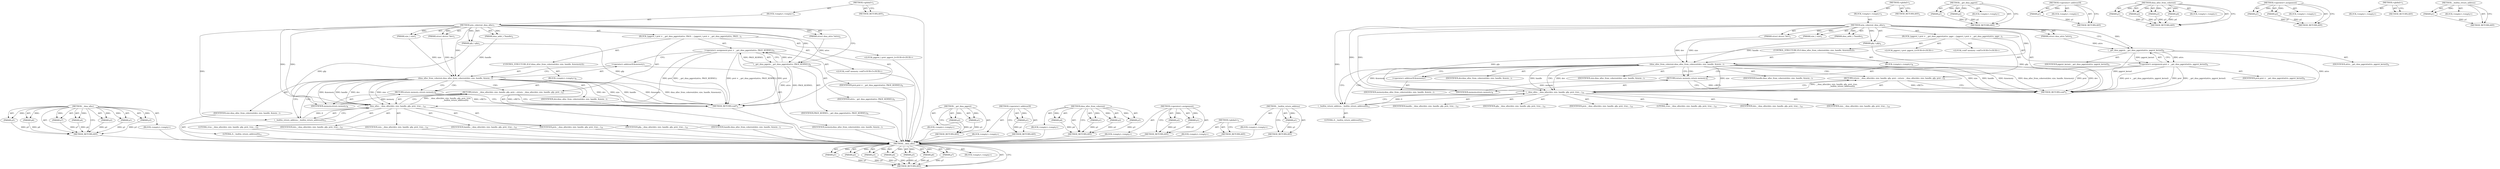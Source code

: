 digraph "__builtin_return_address" {
vulnerable_96 [label=<(METHOD,__dma_alloc)>];
vulnerable_97 [label=<(PARAM,p1)>];
vulnerable_98 [label=<(PARAM,p2)>];
vulnerable_99 [label=<(PARAM,p3)>];
vulnerable_100 [label=<(PARAM,p4)>];
vulnerable_101 [label=<(PARAM,p5)>];
vulnerable_102 [label=<(PARAM,p6)>];
vulnerable_103 [label=<(PARAM,p7)>];
vulnerable_104 [label=<(BLOCK,&lt;empty&gt;,&lt;empty&gt;)>];
vulnerable_105 [label=<(METHOD_RETURN,ANY)>];
vulnerable_6 [label=<(METHOD,&lt;global&gt;)<SUB>1</SUB>>];
vulnerable_7 [label=<(BLOCK,&lt;empty&gt;,&lt;empty&gt;)<SUB>1</SUB>>];
vulnerable_8 [label=<(METHOD,arm_coherent_dma_alloc)<SUB>1</SUB>>];
vulnerable_9 [label=<(PARAM,struct device *dev)<SUB>1</SUB>>];
vulnerable_10 [label=<(PARAM,size_t size)<SUB>1</SUB>>];
vulnerable_11 [label=<(PARAM,dma_addr_t *handle)<SUB>2</SUB>>];
vulnerable_12 [label=<(PARAM,gfp_t gfp)<SUB>2</SUB>>];
vulnerable_13 [label=<(PARAM,struct dma_attrs *attrs)<SUB>2</SUB>>];
vulnerable_14 [label=<(BLOCK,{
	pgprot_t prot = __get_dma_pgprot(attrs, pgpr...,{
	pgprot_t prot = __get_dma_pgprot(attrs, pgpr...)<SUB>3</SUB>>];
vulnerable_15 [label="<(LOCAL,pgprot_t prot: pgprot_t)<SUB>4</SUB>>"];
vulnerable_16 [label=<(&lt;operator&gt;.assignment,prot = __get_dma_pgprot(attrs, pgprot_kernel))<SUB>4</SUB>>];
vulnerable_17 [label=<(IDENTIFIER,prot,prot = __get_dma_pgprot(attrs, pgprot_kernel))<SUB>4</SUB>>];
vulnerable_18 [label=<(__get_dma_pgprot,__get_dma_pgprot(attrs, pgprot_kernel))<SUB>4</SUB>>];
vulnerable_19 [label=<(IDENTIFIER,attrs,__get_dma_pgprot(attrs, pgprot_kernel))<SUB>4</SUB>>];
vulnerable_20 [label=<(IDENTIFIER,pgprot_kernel,__get_dma_pgprot(attrs, pgprot_kernel))<SUB>4</SUB>>];
vulnerable_21 [label="<(LOCAL,void* memory: void*)<SUB>5</SUB>>"];
vulnerable_22 [label=<(CONTROL_STRUCTURE,IF,if (dma_alloc_from_coherent(dev, size, handle, &amp;memory)))<SUB>7</SUB>>];
vulnerable_23 [label=<(dma_alloc_from_coherent,dma_alloc_from_coherent(dev, size, handle, &amp;mem...)<SUB>7</SUB>>];
vulnerable_24 [label=<(IDENTIFIER,dev,dma_alloc_from_coherent(dev, size, handle, &amp;mem...)<SUB>7</SUB>>];
vulnerable_25 [label=<(IDENTIFIER,size,dma_alloc_from_coherent(dev, size, handle, &amp;mem...)<SUB>7</SUB>>];
vulnerable_26 [label=<(IDENTIFIER,handle,dma_alloc_from_coherent(dev, size, handle, &amp;mem...)<SUB>7</SUB>>];
vulnerable_27 [label=<(&lt;operator&gt;.addressOf,&amp;memory)<SUB>7</SUB>>];
vulnerable_28 [label=<(IDENTIFIER,memory,dma_alloc_from_coherent(dev, size, handle, &amp;mem...)<SUB>7</SUB>>];
vulnerable_29 [label=<(BLOCK,&lt;empty&gt;,&lt;empty&gt;)<SUB>8</SUB>>];
vulnerable_30 [label=<(RETURN,return memory;,return memory;)<SUB>8</SUB>>];
vulnerable_31 [label=<(IDENTIFIER,memory,return memory;)<SUB>8</SUB>>];
vulnerable_32 [label=<(RETURN,return __dma_alloc(dev, size, handle, gfp, prot...,return __dma_alloc(dev, size, handle, gfp, prot...)<SUB>10</SUB>>];
vulnerable_33 [label=<(__dma_alloc,__dma_alloc(dev, size, handle, gfp, prot, true,...)<SUB>10</SUB>>];
vulnerable_34 [label=<(IDENTIFIER,dev,__dma_alloc(dev, size, handle, gfp, prot, true,...)<SUB>10</SUB>>];
vulnerable_35 [label=<(IDENTIFIER,size,__dma_alloc(dev, size, handle, gfp, prot, true,...)<SUB>10</SUB>>];
vulnerable_36 [label=<(IDENTIFIER,handle,__dma_alloc(dev, size, handle, gfp, prot, true,...)<SUB>10</SUB>>];
vulnerable_37 [label=<(IDENTIFIER,gfp,__dma_alloc(dev, size, handle, gfp, prot, true,...)<SUB>10</SUB>>];
vulnerable_38 [label=<(IDENTIFIER,prot,__dma_alloc(dev, size, handle, gfp, prot, true,...)<SUB>10</SUB>>];
vulnerable_39 [label=<(LITERAL,true,__dma_alloc(dev, size, handle, gfp, prot, true,...)<SUB>10</SUB>>];
vulnerable_40 [label=<(__builtin_return_address,__builtin_return_address(0))<SUB>11</SUB>>];
vulnerable_41 [label=<(LITERAL,0,__builtin_return_address(0))<SUB>11</SUB>>];
vulnerable_42 [label=<(METHOD_RETURN,void*)<SUB>1</SUB>>];
vulnerable_44 [label=<(METHOD_RETURN,ANY)<SUB>1</SUB>>];
vulnerable_80 [label=<(METHOD,__get_dma_pgprot)>];
vulnerable_81 [label=<(PARAM,p1)>];
vulnerable_82 [label=<(PARAM,p2)>];
vulnerable_83 [label=<(BLOCK,&lt;empty&gt;,&lt;empty&gt;)>];
vulnerable_84 [label=<(METHOD_RETURN,ANY)>];
vulnerable_92 [label=<(METHOD,&lt;operator&gt;.addressOf)>];
vulnerable_93 [label=<(PARAM,p1)>];
vulnerable_94 [label=<(BLOCK,&lt;empty&gt;,&lt;empty&gt;)>];
vulnerable_95 [label=<(METHOD_RETURN,ANY)>];
vulnerable_85 [label=<(METHOD,dma_alloc_from_coherent)>];
vulnerable_86 [label=<(PARAM,p1)>];
vulnerable_87 [label=<(PARAM,p2)>];
vulnerable_88 [label=<(PARAM,p3)>];
vulnerable_89 [label=<(PARAM,p4)>];
vulnerable_90 [label=<(BLOCK,&lt;empty&gt;,&lt;empty&gt;)>];
vulnerable_91 [label=<(METHOD_RETURN,ANY)>];
vulnerable_75 [label=<(METHOD,&lt;operator&gt;.assignment)>];
vulnerable_76 [label=<(PARAM,p1)>];
vulnerable_77 [label=<(PARAM,p2)>];
vulnerable_78 [label=<(BLOCK,&lt;empty&gt;,&lt;empty&gt;)>];
vulnerable_79 [label=<(METHOD_RETURN,ANY)>];
vulnerable_69 [label=<(METHOD,&lt;global&gt;)<SUB>1</SUB>>];
vulnerable_70 [label=<(BLOCK,&lt;empty&gt;,&lt;empty&gt;)>];
vulnerable_71 [label=<(METHOD_RETURN,ANY)>];
vulnerable_106 [label=<(METHOD,__builtin_return_address)>];
vulnerable_107 [label=<(PARAM,p1)>];
vulnerable_108 [label=<(BLOCK,&lt;empty&gt;,&lt;empty&gt;)>];
vulnerable_109 [label=<(METHOD_RETURN,ANY)>];
fixed_96 [label=<(METHOD,__dma_alloc)>];
fixed_97 [label=<(PARAM,p1)>];
fixed_98 [label=<(PARAM,p2)>];
fixed_99 [label=<(PARAM,p3)>];
fixed_100 [label=<(PARAM,p4)>];
fixed_101 [label=<(PARAM,p5)>];
fixed_102 [label=<(PARAM,p6)>];
fixed_103 [label=<(PARAM,p7)>];
fixed_104 [label=<(BLOCK,&lt;empty&gt;,&lt;empty&gt;)>];
fixed_105 [label=<(METHOD_RETURN,ANY)>];
fixed_6 [label=<(METHOD,&lt;global&gt;)<SUB>1</SUB>>];
fixed_7 [label=<(BLOCK,&lt;empty&gt;,&lt;empty&gt;)<SUB>1</SUB>>];
fixed_8 [label=<(METHOD,arm_coherent_dma_alloc)<SUB>1</SUB>>];
fixed_9 [label=<(PARAM,struct device *dev)<SUB>1</SUB>>];
fixed_10 [label=<(PARAM,size_t size)<SUB>1</SUB>>];
fixed_11 [label=<(PARAM,dma_addr_t *handle)<SUB>2</SUB>>];
fixed_12 [label=<(PARAM,gfp_t gfp)<SUB>2</SUB>>];
fixed_13 [label=<(PARAM,struct dma_attrs *attrs)<SUB>2</SUB>>];
fixed_14 [label=<(BLOCK,{
	pgprot_t prot = __get_dma_pgprot(attrs, PAGE...,{
	pgprot_t prot = __get_dma_pgprot(attrs, PAGE...)<SUB>3</SUB>>];
fixed_15 [label="<(LOCAL,pgprot_t prot: pgprot_t)<SUB>4</SUB>>"];
fixed_16 [label=<(&lt;operator&gt;.assignment,prot = __get_dma_pgprot(attrs, PAGE_KERNEL))<SUB>4</SUB>>];
fixed_17 [label=<(IDENTIFIER,prot,prot = __get_dma_pgprot(attrs, PAGE_KERNEL))<SUB>4</SUB>>];
fixed_18 [label=<(__get_dma_pgprot,__get_dma_pgprot(attrs, PAGE_KERNEL))<SUB>4</SUB>>];
fixed_19 [label=<(IDENTIFIER,attrs,__get_dma_pgprot(attrs, PAGE_KERNEL))<SUB>4</SUB>>];
fixed_20 [label=<(IDENTIFIER,PAGE_KERNEL,__get_dma_pgprot(attrs, PAGE_KERNEL))<SUB>4</SUB>>];
fixed_21 [label="<(LOCAL,void* memory: void*)<SUB>5</SUB>>"];
fixed_22 [label=<(CONTROL_STRUCTURE,IF,if (dma_alloc_from_coherent(dev, size, handle, &amp;memory)))<SUB>7</SUB>>];
fixed_23 [label=<(dma_alloc_from_coherent,dma_alloc_from_coherent(dev, size, handle, &amp;mem...)<SUB>7</SUB>>];
fixed_24 [label=<(IDENTIFIER,dev,dma_alloc_from_coherent(dev, size, handle, &amp;mem...)<SUB>7</SUB>>];
fixed_25 [label=<(IDENTIFIER,size,dma_alloc_from_coherent(dev, size, handle, &amp;mem...)<SUB>7</SUB>>];
fixed_26 [label=<(IDENTIFIER,handle,dma_alloc_from_coherent(dev, size, handle, &amp;mem...)<SUB>7</SUB>>];
fixed_27 [label=<(&lt;operator&gt;.addressOf,&amp;memory)<SUB>7</SUB>>];
fixed_28 [label=<(IDENTIFIER,memory,dma_alloc_from_coherent(dev, size, handle, &amp;mem...)<SUB>7</SUB>>];
fixed_29 [label=<(BLOCK,&lt;empty&gt;,&lt;empty&gt;)<SUB>8</SUB>>];
fixed_30 [label=<(RETURN,return memory;,return memory;)<SUB>8</SUB>>];
fixed_31 [label=<(IDENTIFIER,memory,return memory;)<SUB>8</SUB>>];
fixed_32 [label=<(RETURN,return __dma_alloc(dev, size, handle, gfp, prot...,return __dma_alloc(dev, size, handle, gfp, prot...)<SUB>10</SUB>>];
fixed_33 [label=<(__dma_alloc,__dma_alloc(dev, size, handle, gfp, prot, true,...)<SUB>10</SUB>>];
fixed_34 [label=<(IDENTIFIER,dev,__dma_alloc(dev, size, handle, gfp, prot, true,...)<SUB>10</SUB>>];
fixed_35 [label=<(IDENTIFIER,size,__dma_alloc(dev, size, handle, gfp, prot, true,...)<SUB>10</SUB>>];
fixed_36 [label=<(IDENTIFIER,handle,__dma_alloc(dev, size, handle, gfp, prot, true,...)<SUB>10</SUB>>];
fixed_37 [label=<(IDENTIFIER,gfp,__dma_alloc(dev, size, handle, gfp, prot, true,...)<SUB>10</SUB>>];
fixed_38 [label=<(IDENTIFIER,prot,__dma_alloc(dev, size, handle, gfp, prot, true,...)<SUB>10</SUB>>];
fixed_39 [label=<(LITERAL,true,__dma_alloc(dev, size, handle, gfp, prot, true,...)<SUB>10</SUB>>];
fixed_40 [label=<(__builtin_return_address,__builtin_return_address(0))<SUB>11</SUB>>];
fixed_41 [label=<(LITERAL,0,__builtin_return_address(0))<SUB>11</SUB>>];
fixed_42 [label=<(METHOD_RETURN,void*)<SUB>1</SUB>>];
fixed_44 [label=<(METHOD_RETURN,ANY)<SUB>1</SUB>>];
fixed_80 [label=<(METHOD,__get_dma_pgprot)>];
fixed_81 [label=<(PARAM,p1)>];
fixed_82 [label=<(PARAM,p2)>];
fixed_83 [label=<(BLOCK,&lt;empty&gt;,&lt;empty&gt;)>];
fixed_84 [label=<(METHOD_RETURN,ANY)>];
fixed_92 [label=<(METHOD,&lt;operator&gt;.addressOf)>];
fixed_93 [label=<(PARAM,p1)>];
fixed_94 [label=<(BLOCK,&lt;empty&gt;,&lt;empty&gt;)>];
fixed_95 [label=<(METHOD_RETURN,ANY)>];
fixed_85 [label=<(METHOD,dma_alloc_from_coherent)>];
fixed_86 [label=<(PARAM,p1)>];
fixed_87 [label=<(PARAM,p2)>];
fixed_88 [label=<(PARAM,p3)>];
fixed_89 [label=<(PARAM,p4)>];
fixed_90 [label=<(BLOCK,&lt;empty&gt;,&lt;empty&gt;)>];
fixed_91 [label=<(METHOD_RETURN,ANY)>];
fixed_75 [label=<(METHOD,&lt;operator&gt;.assignment)>];
fixed_76 [label=<(PARAM,p1)>];
fixed_77 [label=<(PARAM,p2)>];
fixed_78 [label=<(BLOCK,&lt;empty&gt;,&lt;empty&gt;)>];
fixed_79 [label=<(METHOD_RETURN,ANY)>];
fixed_69 [label=<(METHOD,&lt;global&gt;)<SUB>1</SUB>>];
fixed_70 [label=<(BLOCK,&lt;empty&gt;,&lt;empty&gt;)>];
fixed_71 [label=<(METHOD_RETURN,ANY)>];
fixed_106 [label=<(METHOD,__builtin_return_address)>];
fixed_107 [label=<(PARAM,p1)>];
fixed_108 [label=<(BLOCK,&lt;empty&gt;,&lt;empty&gt;)>];
fixed_109 [label=<(METHOD_RETURN,ANY)>];
vulnerable_96 -> vulnerable_97  [key=0, label="AST: "];
vulnerable_96 -> vulnerable_97  [key=1, label="DDG: "];
vulnerable_96 -> vulnerable_104  [key=0, label="AST: "];
vulnerable_96 -> vulnerable_98  [key=0, label="AST: "];
vulnerable_96 -> vulnerable_98  [key=1, label="DDG: "];
vulnerable_96 -> vulnerable_105  [key=0, label="AST: "];
vulnerable_96 -> vulnerable_105  [key=1, label="CFG: "];
vulnerable_96 -> vulnerable_99  [key=0, label="AST: "];
vulnerable_96 -> vulnerable_99  [key=1, label="DDG: "];
vulnerable_96 -> vulnerable_100  [key=0, label="AST: "];
vulnerable_96 -> vulnerable_100  [key=1, label="DDG: "];
vulnerable_96 -> vulnerable_101  [key=0, label="AST: "];
vulnerable_96 -> vulnerable_101  [key=1, label="DDG: "];
vulnerable_96 -> vulnerable_102  [key=0, label="AST: "];
vulnerable_96 -> vulnerable_102  [key=1, label="DDG: "];
vulnerable_96 -> vulnerable_103  [key=0, label="AST: "];
vulnerable_96 -> vulnerable_103  [key=1, label="DDG: "];
vulnerable_97 -> vulnerable_105  [key=0, label="DDG: p1"];
vulnerable_98 -> vulnerable_105  [key=0, label="DDG: p2"];
vulnerable_99 -> vulnerable_105  [key=0, label="DDG: p3"];
vulnerable_100 -> vulnerable_105  [key=0, label="DDG: p4"];
vulnerable_101 -> vulnerable_105  [key=0, label="DDG: p5"];
vulnerable_102 -> vulnerable_105  [key=0, label="DDG: p6"];
vulnerable_103 -> vulnerable_105  [key=0, label="DDG: p7"];
vulnerable_6 -> vulnerable_7  [key=0, label="AST: "];
vulnerable_6 -> vulnerable_44  [key=0, label="AST: "];
vulnerable_6 -> vulnerable_44  [key=1, label="CFG: "];
vulnerable_7 -> vulnerable_8  [key=0, label="AST: "];
vulnerable_8 -> vulnerable_9  [key=0, label="AST: "];
vulnerable_8 -> vulnerable_9  [key=1, label="DDG: "];
vulnerable_8 -> vulnerable_10  [key=0, label="AST: "];
vulnerable_8 -> vulnerable_10  [key=1, label="DDG: "];
vulnerable_8 -> vulnerable_11  [key=0, label="AST: "];
vulnerable_8 -> vulnerable_11  [key=1, label="DDG: "];
vulnerable_8 -> vulnerable_12  [key=0, label="AST: "];
vulnerable_8 -> vulnerable_12  [key=1, label="DDG: "];
vulnerable_8 -> vulnerable_13  [key=0, label="AST: "];
vulnerable_8 -> vulnerable_13  [key=1, label="DDG: "];
vulnerable_8 -> vulnerable_14  [key=0, label="AST: "];
vulnerable_8 -> vulnerable_42  [key=0, label="AST: "];
vulnerable_8 -> vulnerable_18  [key=0, label="CFG: "];
vulnerable_8 -> vulnerable_18  [key=1, label="DDG: "];
vulnerable_8 -> vulnerable_23  [key=0, label="DDG: "];
vulnerable_8 -> vulnerable_33  [key=0, label="DDG: "];
vulnerable_8 -> vulnerable_31  [key=0, label="DDG: "];
vulnerable_8 -> vulnerable_40  [key=0, label="DDG: "];
vulnerable_9 -> vulnerable_23  [key=0, label="DDG: dev"];
vulnerable_10 -> vulnerable_23  [key=0, label="DDG: size"];
vulnerable_11 -> vulnerable_23  [key=0, label="DDG: handle"];
vulnerable_12 -> vulnerable_42  [key=0, label="DDG: gfp"];
vulnerable_12 -> vulnerable_33  [key=0, label="DDG: gfp"];
vulnerable_13 -> vulnerable_18  [key=0, label="DDG: attrs"];
vulnerable_14 -> vulnerable_15  [key=0, label="AST: "];
vulnerable_14 -> vulnerable_16  [key=0, label="AST: "];
vulnerable_14 -> vulnerable_21  [key=0, label="AST: "];
vulnerable_14 -> vulnerable_22  [key=0, label="AST: "];
vulnerable_14 -> vulnerable_32  [key=0, label="AST: "];
vulnerable_16 -> vulnerable_17  [key=0, label="AST: "];
vulnerable_16 -> vulnerable_18  [key=0, label="AST: "];
vulnerable_16 -> vulnerable_27  [key=0, label="CFG: "];
vulnerable_16 -> vulnerable_42  [key=0, label="DDG: prot"];
vulnerable_16 -> vulnerable_42  [key=1, label="DDG: __get_dma_pgprot(attrs, pgprot_kernel)"];
vulnerable_16 -> vulnerable_42  [key=2, label="DDG: prot = __get_dma_pgprot(attrs, pgprot_kernel)"];
vulnerable_16 -> vulnerable_33  [key=0, label="DDG: prot"];
vulnerable_18 -> vulnerable_19  [key=0, label="AST: "];
vulnerable_18 -> vulnerable_20  [key=0, label="AST: "];
vulnerable_18 -> vulnerable_16  [key=0, label="CFG: "];
vulnerable_18 -> vulnerable_16  [key=1, label="DDG: attrs"];
vulnerable_18 -> vulnerable_16  [key=2, label="DDG: pgprot_kernel"];
vulnerable_18 -> vulnerable_42  [key=0, label="DDG: attrs"];
vulnerable_18 -> vulnerable_42  [key=1, label="DDG: pgprot_kernel"];
vulnerable_22 -> vulnerable_23  [key=0, label="AST: "];
vulnerable_22 -> vulnerable_29  [key=0, label="AST: "];
vulnerable_23 -> vulnerable_24  [key=0, label="AST: "];
vulnerable_23 -> vulnerable_25  [key=0, label="AST: "];
vulnerable_23 -> vulnerable_26  [key=0, label="AST: "];
vulnerable_23 -> vulnerable_27  [key=0, label="AST: "];
vulnerable_23 -> vulnerable_30  [key=0, label="CFG: "];
vulnerable_23 -> vulnerable_30  [key=1, label="CDG: "];
vulnerable_23 -> vulnerable_40  [key=0, label="CFG: "];
vulnerable_23 -> vulnerable_40  [key=1, label="CDG: "];
vulnerable_23 -> vulnerable_42  [key=0, label="DDG: dev"];
vulnerable_23 -> vulnerable_42  [key=1, label="DDG: size"];
vulnerable_23 -> vulnerable_42  [key=2, label="DDG: handle"];
vulnerable_23 -> vulnerable_42  [key=3, label="DDG: &amp;memory"];
vulnerable_23 -> vulnerable_42  [key=4, label="DDG: dma_alloc_from_coherent(dev, size, handle, &amp;memory)"];
vulnerable_23 -> vulnerable_33  [key=0, label="DDG: dev"];
vulnerable_23 -> vulnerable_33  [key=1, label="DDG: size"];
vulnerable_23 -> vulnerable_33  [key=2, label="DDG: handle"];
vulnerable_23 -> vulnerable_33  [key=3, label="CDG: "];
vulnerable_23 -> vulnerable_31  [key=0, label="DDG: &amp;memory"];
vulnerable_23 -> vulnerable_32  [key=0, label="CDG: "];
vulnerable_27 -> vulnerable_28  [key=0, label="AST: "];
vulnerable_27 -> vulnerable_23  [key=0, label="CFG: "];
vulnerable_29 -> vulnerable_30  [key=0, label="AST: "];
vulnerable_30 -> vulnerable_31  [key=0, label="AST: "];
vulnerable_30 -> vulnerable_42  [key=0, label="CFG: "];
vulnerable_30 -> vulnerable_42  [key=1, label="DDG: &lt;RET&gt;"];
vulnerable_31 -> vulnerable_30  [key=0, label="DDG: memory"];
vulnerable_32 -> vulnerable_33  [key=0, label="AST: "];
vulnerable_32 -> vulnerable_42  [key=0, label="CFG: "];
vulnerable_32 -> vulnerable_42  [key=1, label="DDG: &lt;RET&gt;"];
vulnerable_33 -> vulnerable_34  [key=0, label="AST: "];
vulnerable_33 -> vulnerable_35  [key=0, label="AST: "];
vulnerable_33 -> vulnerable_36  [key=0, label="AST: "];
vulnerable_33 -> vulnerable_37  [key=0, label="AST: "];
vulnerable_33 -> vulnerable_38  [key=0, label="AST: "];
vulnerable_33 -> vulnerable_39  [key=0, label="AST: "];
vulnerable_33 -> vulnerable_40  [key=0, label="AST: "];
vulnerable_33 -> vulnerable_32  [key=0, label="CFG: "];
vulnerable_33 -> vulnerable_32  [key=1, label="DDG: __dma_alloc(dev, size, handle, gfp, prot, true,
			   __builtin_return_address(0))"];
vulnerable_40 -> vulnerable_41  [key=0, label="AST: "];
vulnerable_40 -> vulnerable_33  [key=0, label="CFG: "];
vulnerable_40 -> vulnerable_33  [key=1, label="DDG: 0"];
vulnerable_80 -> vulnerable_81  [key=0, label="AST: "];
vulnerable_80 -> vulnerable_81  [key=1, label="DDG: "];
vulnerable_80 -> vulnerable_83  [key=0, label="AST: "];
vulnerable_80 -> vulnerable_82  [key=0, label="AST: "];
vulnerable_80 -> vulnerable_82  [key=1, label="DDG: "];
vulnerable_80 -> vulnerable_84  [key=0, label="AST: "];
vulnerable_80 -> vulnerable_84  [key=1, label="CFG: "];
vulnerable_81 -> vulnerable_84  [key=0, label="DDG: p1"];
vulnerable_82 -> vulnerable_84  [key=0, label="DDG: p2"];
vulnerable_92 -> vulnerable_93  [key=0, label="AST: "];
vulnerable_92 -> vulnerable_93  [key=1, label="DDG: "];
vulnerable_92 -> vulnerable_94  [key=0, label="AST: "];
vulnerable_92 -> vulnerable_95  [key=0, label="AST: "];
vulnerable_92 -> vulnerable_95  [key=1, label="CFG: "];
vulnerable_93 -> vulnerable_95  [key=0, label="DDG: p1"];
vulnerable_85 -> vulnerable_86  [key=0, label="AST: "];
vulnerable_85 -> vulnerable_86  [key=1, label="DDG: "];
vulnerable_85 -> vulnerable_90  [key=0, label="AST: "];
vulnerable_85 -> vulnerable_87  [key=0, label="AST: "];
vulnerable_85 -> vulnerable_87  [key=1, label="DDG: "];
vulnerable_85 -> vulnerable_91  [key=0, label="AST: "];
vulnerable_85 -> vulnerable_91  [key=1, label="CFG: "];
vulnerable_85 -> vulnerable_88  [key=0, label="AST: "];
vulnerable_85 -> vulnerable_88  [key=1, label="DDG: "];
vulnerable_85 -> vulnerable_89  [key=0, label="AST: "];
vulnerable_85 -> vulnerable_89  [key=1, label="DDG: "];
vulnerable_86 -> vulnerable_91  [key=0, label="DDG: p1"];
vulnerable_87 -> vulnerable_91  [key=0, label="DDG: p2"];
vulnerable_88 -> vulnerable_91  [key=0, label="DDG: p3"];
vulnerable_89 -> vulnerable_91  [key=0, label="DDG: p4"];
vulnerable_75 -> vulnerable_76  [key=0, label="AST: "];
vulnerable_75 -> vulnerable_76  [key=1, label="DDG: "];
vulnerable_75 -> vulnerable_78  [key=0, label="AST: "];
vulnerable_75 -> vulnerable_77  [key=0, label="AST: "];
vulnerable_75 -> vulnerable_77  [key=1, label="DDG: "];
vulnerable_75 -> vulnerable_79  [key=0, label="AST: "];
vulnerable_75 -> vulnerable_79  [key=1, label="CFG: "];
vulnerable_76 -> vulnerable_79  [key=0, label="DDG: p1"];
vulnerable_77 -> vulnerable_79  [key=0, label="DDG: p2"];
vulnerable_69 -> vulnerable_70  [key=0, label="AST: "];
vulnerable_69 -> vulnerable_71  [key=0, label="AST: "];
vulnerable_69 -> vulnerable_71  [key=1, label="CFG: "];
vulnerable_106 -> vulnerable_107  [key=0, label="AST: "];
vulnerable_106 -> vulnerable_107  [key=1, label="DDG: "];
vulnerable_106 -> vulnerable_108  [key=0, label="AST: "];
vulnerable_106 -> vulnerable_109  [key=0, label="AST: "];
vulnerable_106 -> vulnerable_109  [key=1, label="CFG: "];
vulnerable_107 -> vulnerable_109  [key=0, label="DDG: p1"];
fixed_96 -> fixed_97  [key=0, label="AST: "];
fixed_96 -> fixed_97  [key=1, label="DDG: "];
fixed_96 -> fixed_104  [key=0, label="AST: "];
fixed_96 -> fixed_98  [key=0, label="AST: "];
fixed_96 -> fixed_98  [key=1, label="DDG: "];
fixed_96 -> fixed_105  [key=0, label="AST: "];
fixed_96 -> fixed_105  [key=1, label="CFG: "];
fixed_96 -> fixed_99  [key=0, label="AST: "];
fixed_96 -> fixed_99  [key=1, label="DDG: "];
fixed_96 -> fixed_100  [key=0, label="AST: "];
fixed_96 -> fixed_100  [key=1, label="DDG: "];
fixed_96 -> fixed_101  [key=0, label="AST: "];
fixed_96 -> fixed_101  [key=1, label="DDG: "];
fixed_96 -> fixed_102  [key=0, label="AST: "];
fixed_96 -> fixed_102  [key=1, label="DDG: "];
fixed_96 -> fixed_103  [key=0, label="AST: "];
fixed_96 -> fixed_103  [key=1, label="DDG: "];
fixed_97 -> fixed_105  [key=0, label="DDG: p1"];
fixed_98 -> fixed_105  [key=0, label="DDG: p2"];
fixed_99 -> fixed_105  [key=0, label="DDG: p3"];
fixed_100 -> fixed_105  [key=0, label="DDG: p4"];
fixed_101 -> fixed_105  [key=0, label="DDG: p5"];
fixed_102 -> fixed_105  [key=0, label="DDG: p6"];
fixed_103 -> fixed_105  [key=0, label="DDG: p7"];
fixed_104 -> vulnerable_96  [key=0];
fixed_105 -> vulnerable_96  [key=0];
fixed_6 -> fixed_7  [key=0, label="AST: "];
fixed_6 -> fixed_44  [key=0, label="AST: "];
fixed_6 -> fixed_44  [key=1, label="CFG: "];
fixed_7 -> fixed_8  [key=0, label="AST: "];
fixed_8 -> fixed_9  [key=0, label="AST: "];
fixed_8 -> fixed_9  [key=1, label="DDG: "];
fixed_8 -> fixed_10  [key=0, label="AST: "];
fixed_8 -> fixed_10  [key=1, label="DDG: "];
fixed_8 -> fixed_11  [key=0, label="AST: "];
fixed_8 -> fixed_11  [key=1, label="DDG: "];
fixed_8 -> fixed_12  [key=0, label="AST: "];
fixed_8 -> fixed_12  [key=1, label="DDG: "];
fixed_8 -> fixed_13  [key=0, label="AST: "];
fixed_8 -> fixed_13  [key=1, label="DDG: "];
fixed_8 -> fixed_14  [key=0, label="AST: "];
fixed_8 -> fixed_42  [key=0, label="AST: "];
fixed_8 -> fixed_18  [key=0, label="CFG: "];
fixed_8 -> fixed_18  [key=1, label="DDG: "];
fixed_8 -> fixed_23  [key=0, label="DDG: "];
fixed_8 -> fixed_33  [key=0, label="DDG: "];
fixed_8 -> fixed_31  [key=0, label="DDG: "];
fixed_8 -> fixed_40  [key=0, label="DDG: "];
fixed_9 -> fixed_23  [key=0, label="DDG: dev"];
fixed_10 -> fixed_23  [key=0, label="DDG: size"];
fixed_11 -> fixed_23  [key=0, label="DDG: handle"];
fixed_12 -> fixed_42  [key=0, label="DDG: gfp"];
fixed_12 -> fixed_33  [key=0, label="DDG: gfp"];
fixed_13 -> fixed_18  [key=0, label="DDG: attrs"];
fixed_14 -> fixed_15  [key=0, label="AST: "];
fixed_14 -> fixed_16  [key=0, label="AST: "];
fixed_14 -> fixed_21  [key=0, label="AST: "];
fixed_14 -> fixed_22  [key=0, label="AST: "];
fixed_14 -> fixed_32  [key=0, label="AST: "];
fixed_15 -> vulnerable_96  [key=0];
fixed_16 -> fixed_17  [key=0, label="AST: "];
fixed_16 -> fixed_18  [key=0, label="AST: "];
fixed_16 -> fixed_27  [key=0, label="CFG: "];
fixed_16 -> fixed_42  [key=0, label="DDG: prot"];
fixed_16 -> fixed_42  [key=1, label="DDG: __get_dma_pgprot(attrs, PAGE_KERNEL)"];
fixed_16 -> fixed_42  [key=2, label="DDG: prot = __get_dma_pgprot(attrs, PAGE_KERNEL)"];
fixed_16 -> fixed_33  [key=0, label="DDG: prot"];
fixed_17 -> vulnerable_96  [key=0];
fixed_18 -> fixed_19  [key=0, label="AST: "];
fixed_18 -> fixed_20  [key=0, label="AST: "];
fixed_18 -> fixed_16  [key=0, label="CFG: "];
fixed_18 -> fixed_16  [key=1, label="DDG: attrs"];
fixed_18 -> fixed_16  [key=2, label="DDG: PAGE_KERNEL"];
fixed_18 -> fixed_42  [key=0, label="DDG: attrs"];
fixed_18 -> fixed_42  [key=1, label="DDG: PAGE_KERNEL"];
fixed_19 -> vulnerable_96  [key=0];
fixed_20 -> vulnerable_96  [key=0];
fixed_21 -> vulnerable_96  [key=0];
fixed_22 -> fixed_23  [key=0, label="AST: "];
fixed_22 -> fixed_29  [key=0, label="AST: "];
fixed_23 -> fixed_24  [key=0, label="AST: "];
fixed_23 -> fixed_25  [key=0, label="AST: "];
fixed_23 -> fixed_26  [key=0, label="AST: "];
fixed_23 -> fixed_27  [key=0, label="AST: "];
fixed_23 -> fixed_30  [key=0, label="CFG: "];
fixed_23 -> fixed_30  [key=1, label="CDG: "];
fixed_23 -> fixed_40  [key=0, label="CFG: "];
fixed_23 -> fixed_40  [key=1, label="CDG: "];
fixed_23 -> fixed_42  [key=0, label="DDG: dev"];
fixed_23 -> fixed_42  [key=1, label="DDG: size"];
fixed_23 -> fixed_42  [key=2, label="DDG: handle"];
fixed_23 -> fixed_42  [key=3, label="DDG: &amp;memory"];
fixed_23 -> fixed_42  [key=4, label="DDG: dma_alloc_from_coherent(dev, size, handle, &amp;memory)"];
fixed_23 -> fixed_33  [key=0, label="DDG: dev"];
fixed_23 -> fixed_33  [key=1, label="DDG: size"];
fixed_23 -> fixed_33  [key=2, label="DDG: handle"];
fixed_23 -> fixed_33  [key=3, label="CDG: "];
fixed_23 -> fixed_31  [key=0, label="DDG: &amp;memory"];
fixed_23 -> fixed_32  [key=0, label="CDG: "];
fixed_24 -> vulnerable_96  [key=0];
fixed_25 -> vulnerable_96  [key=0];
fixed_26 -> vulnerable_96  [key=0];
fixed_27 -> fixed_28  [key=0, label="AST: "];
fixed_27 -> fixed_23  [key=0, label="CFG: "];
fixed_28 -> vulnerable_96  [key=0];
fixed_29 -> fixed_30  [key=0, label="AST: "];
fixed_30 -> fixed_31  [key=0, label="AST: "];
fixed_30 -> fixed_42  [key=0, label="CFG: "];
fixed_30 -> fixed_42  [key=1, label="DDG: &lt;RET&gt;"];
fixed_31 -> fixed_30  [key=0, label="DDG: memory"];
fixed_32 -> fixed_33  [key=0, label="AST: "];
fixed_32 -> fixed_42  [key=0, label="CFG: "];
fixed_32 -> fixed_42  [key=1, label="DDG: &lt;RET&gt;"];
fixed_33 -> fixed_34  [key=0, label="AST: "];
fixed_33 -> fixed_35  [key=0, label="AST: "];
fixed_33 -> fixed_36  [key=0, label="AST: "];
fixed_33 -> fixed_37  [key=0, label="AST: "];
fixed_33 -> fixed_38  [key=0, label="AST: "];
fixed_33 -> fixed_39  [key=0, label="AST: "];
fixed_33 -> fixed_40  [key=0, label="AST: "];
fixed_33 -> fixed_32  [key=0, label="CFG: "];
fixed_33 -> fixed_32  [key=1, label="DDG: __dma_alloc(dev, size, handle, gfp, prot, true,
			   __builtin_return_address(0))"];
fixed_34 -> vulnerable_96  [key=0];
fixed_35 -> vulnerable_96  [key=0];
fixed_36 -> vulnerable_96  [key=0];
fixed_37 -> vulnerable_96  [key=0];
fixed_38 -> vulnerable_96  [key=0];
fixed_39 -> vulnerable_96  [key=0];
fixed_40 -> fixed_41  [key=0, label="AST: "];
fixed_40 -> fixed_33  [key=0, label="CFG: "];
fixed_40 -> fixed_33  [key=1, label="DDG: 0"];
fixed_41 -> vulnerable_96  [key=0];
fixed_42 -> vulnerable_96  [key=0];
fixed_44 -> vulnerable_96  [key=0];
fixed_80 -> fixed_81  [key=0, label="AST: "];
fixed_80 -> fixed_81  [key=1, label="DDG: "];
fixed_80 -> fixed_83  [key=0, label="AST: "];
fixed_80 -> fixed_82  [key=0, label="AST: "];
fixed_80 -> fixed_82  [key=1, label="DDG: "];
fixed_80 -> fixed_84  [key=0, label="AST: "];
fixed_80 -> fixed_84  [key=1, label="CFG: "];
fixed_81 -> fixed_84  [key=0, label="DDG: p1"];
fixed_82 -> fixed_84  [key=0, label="DDG: p2"];
fixed_83 -> vulnerable_96  [key=0];
fixed_84 -> vulnerable_96  [key=0];
fixed_92 -> fixed_93  [key=0, label="AST: "];
fixed_92 -> fixed_93  [key=1, label="DDG: "];
fixed_92 -> fixed_94  [key=0, label="AST: "];
fixed_92 -> fixed_95  [key=0, label="AST: "];
fixed_92 -> fixed_95  [key=1, label="CFG: "];
fixed_93 -> fixed_95  [key=0, label="DDG: p1"];
fixed_94 -> vulnerable_96  [key=0];
fixed_95 -> vulnerable_96  [key=0];
fixed_85 -> fixed_86  [key=0, label="AST: "];
fixed_85 -> fixed_86  [key=1, label="DDG: "];
fixed_85 -> fixed_90  [key=0, label="AST: "];
fixed_85 -> fixed_87  [key=0, label="AST: "];
fixed_85 -> fixed_87  [key=1, label="DDG: "];
fixed_85 -> fixed_91  [key=0, label="AST: "];
fixed_85 -> fixed_91  [key=1, label="CFG: "];
fixed_85 -> fixed_88  [key=0, label="AST: "];
fixed_85 -> fixed_88  [key=1, label="DDG: "];
fixed_85 -> fixed_89  [key=0, label="AST: "];
fixed_85 -> fixed_89  [key=1, label="DDG: "];
fixed_86 -> fixed_91  [key=0, label="DDG: p1"];
fixed_87 -> fixed_91  [key=0, label="DDG: p2"];
fixed_88 -> fixed_91  [key=0, label="DDG: p3"];
fixed_89 -> fixed_91  [key=0, label="DDG: p4"];
fixed_90 -> vulnerable_96  [key=0];
fixed_91 -> vulnerable_96  [key=0];
fixed_75 -> fixed_76  [key=0, label="AST: "];
fixed_75 -> fixed_76  [key=1, label="DDG: "];
fixed_75 -> fixed_78  [key=0, label="AST: "];
fixed_75 -> fixed_77  [key=0, label="AST: "];
fixed_75 -> fixed_77  [key=1, label="DDG: "];
fixed_75 -> fixed_79  [key=0, label="AST: "];
fixed_75 -> fixed_79  [key=1, label="CFG: "];
fixed_76 -> fixed_79  [key=0, label="DDG: p1"];
fixed_77 -> fixed_79  [key=0, label="DDG: p2"];
fixed_78 -> vulnerable_96  [key=0];
fixed_79 -> vulnerable_96  [key=0];
fixed_69 -> fixed_70  [key=0, label="AST: "];
fixed_69 -> fixed_71  [key=0, label="AST: "];
fixed_69 -> fixed_71  [key=1, label="CFG: "];
fixed_70 -> vulnerable_96  [key=0];
fixed_71 -> vulnerable_96  [key=0];
fixed_106 -> fixed_107  [key=0, label="AST: "];
fixed_106 -> fixed_107  [key=1, label="DDG: "];
fixed_106 -> fixed_108  [key=0, label="AST: "];
fixed_106 -> fixed_109  [key=0, label="AST: "];
fixed_106 -> fixed_109  [key=1, label="CFG: "];
fixed_107 -> fixed_109  [key=0, label="DDG: p1"];
fixed_108 -> vulnerable_96  [key=0];
fixed_109 -> vulnerable_96  [key=0];
}
